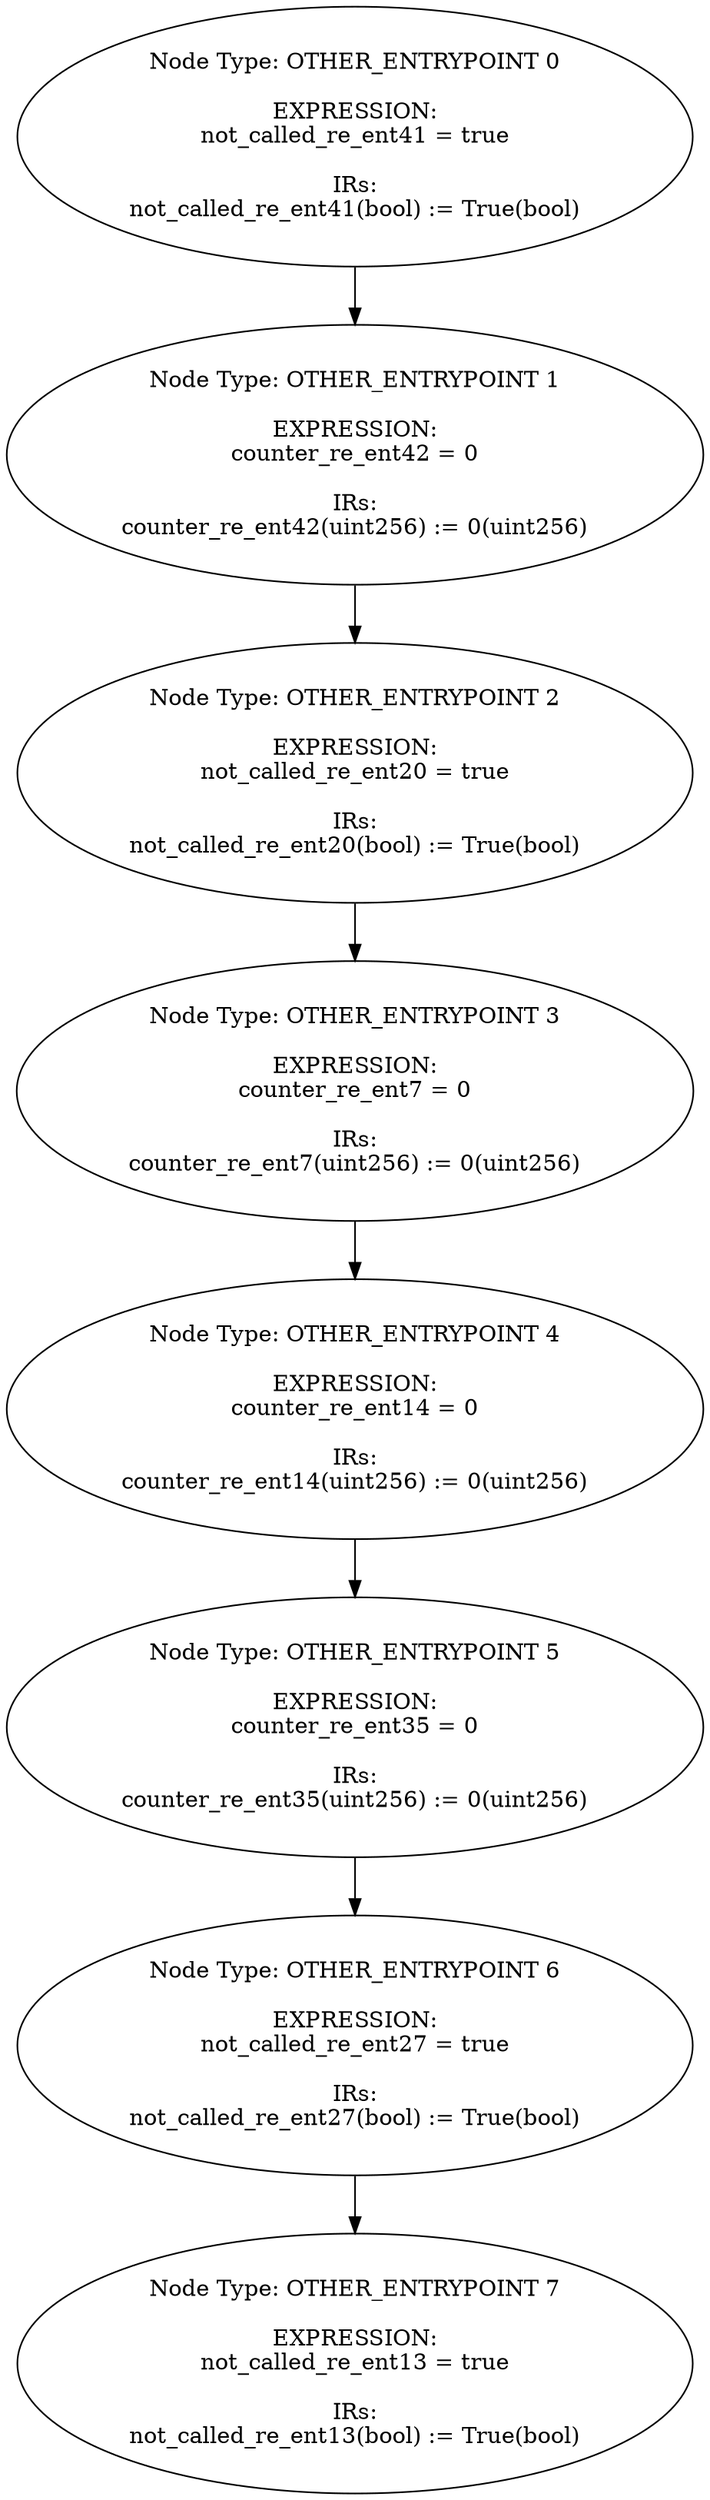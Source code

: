 digraph{
0[label="Node Type: OTHER_ENTRYPOINT 0

EXPRESSION:
not_called_re_ent41 = true

IRs:
not_called_re_ent41(bool) := True(bool)"];
0->1;
1[label="Node Type: OTHER_ENTRYPOINT 1

EXPRESSION:
counter_re_ent42 = 0

IRs:
counter_re_ent42(uint256) := 0(uint256)"];
1->2;
2[label="Node Type: OTHER_ENTRYPOINT 2

EXPRESSION:
not_called_re_ent20 = true

IRs:
not_called_re_ent20(bool) := True(bool)"];
2->3;
3[label="Node Type: OTHER_ENTRYPOINT 3

EXPRESSION:
counter_re_ent7 = 0

IRs:
counter_re_ent7(uint256) := 0(uint256)"];
3->4;
4[label="Node Type: OTHER_ENTRYPOINT 4

EXPRESSION:
counter_re_ent14 = 0

IRs:
counter_re_ent14(uint256) := 0(uint256)"];
4->5;
5[label="Node Type: OTHER_ENTRYPOINT 5

EXPRESSION:
counter_re_ent35 = 0

IRs:
counter_re_ent35(uint256) := 0(uint256)"];
5->6;
6[label="Node Type: OTHER_ENTRYPOINT 6

EXPRESSION:
not_called_re_ent27 = true

IRs:
not_called_re_ent27(bool) := True(bool)"];
6->7;
7[label="Node Type: OTHER_ENTRYPOINT 7

EXPRESSION:
not_called_re_ent13 = true

IRs:
not_called_re_ent13(bool) := True(bool)"];
}

